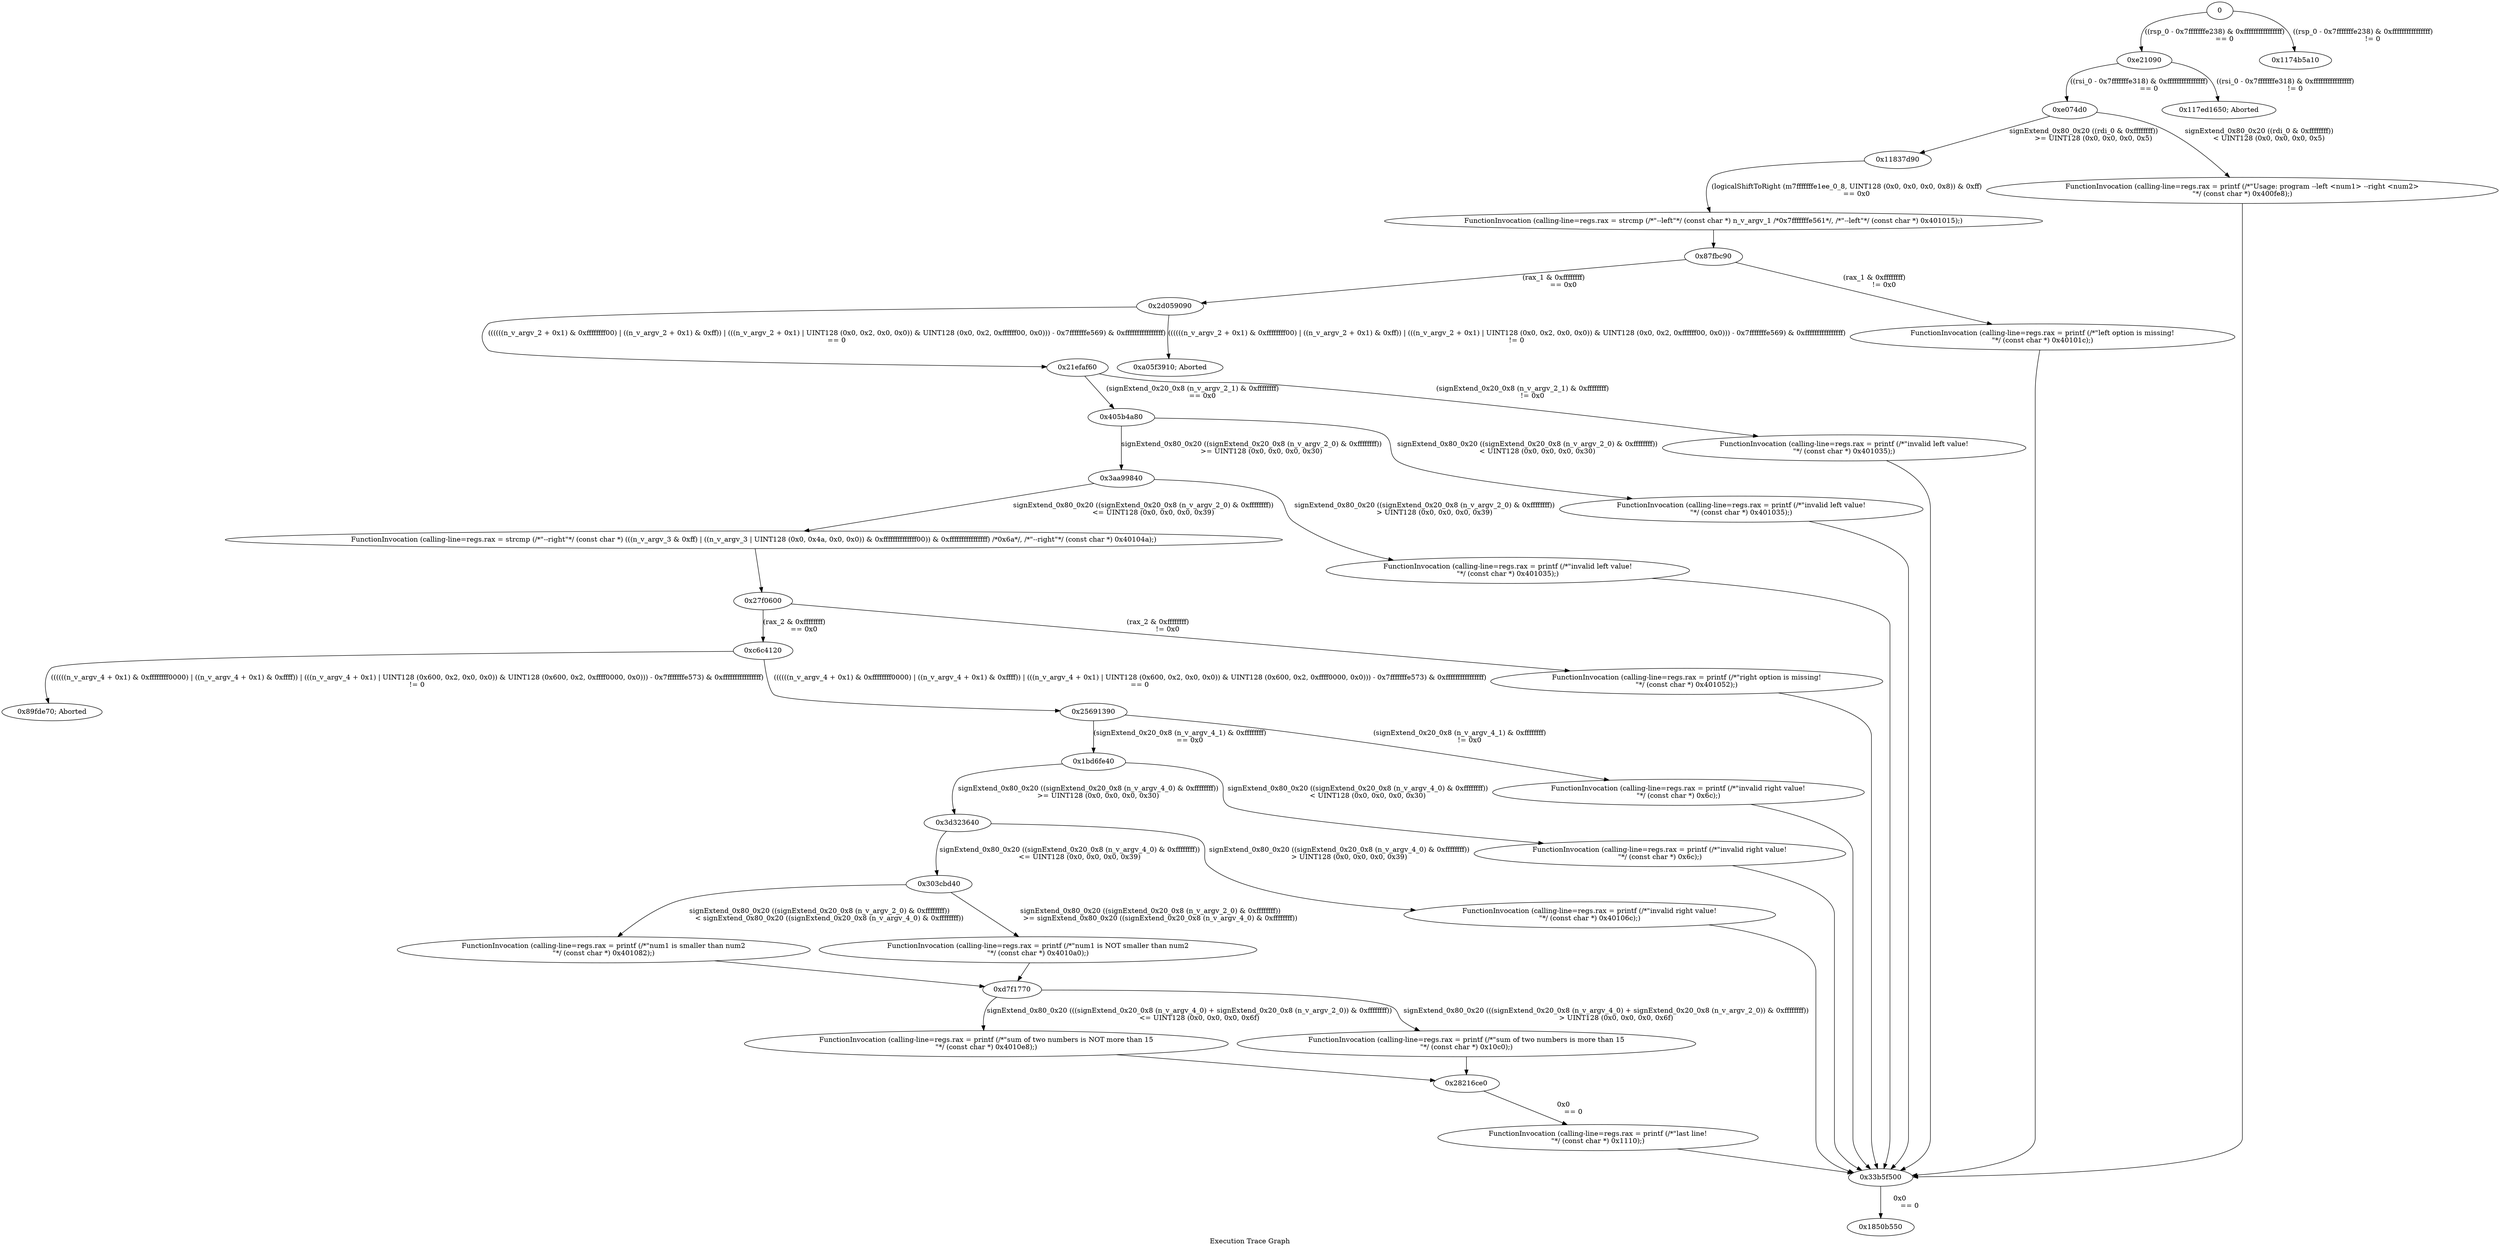 digraph "Execution Trace Graph" {
	label="Execution Trace Graph";

	Node0 [label = "0"];
	Node0xe074d0 [label = "0xe074d0"];
	Node0xe21090 [label = "0xe21090"];
	Node0x1194a10 [label = "FunctionInvocation (calling-line=regs.rax = printf (/*\"last line!\n\"*/ (const char *) 0x1110);)"];
	Node0x27f0600 [label = "0x27f0600"];
	Node0x5f76c20 [label = "FunctionInvocation (calling-line=regs.rax = printf (/*\"sum of two numbers is NOT more than 15\n\"*/ (const char *) 0x4010e8);)"];
	Node0x87fbc90 [label = "0x87fbc90"];
	Node0x89fde70 [label = "0x89fde70; Aborted"];
	Node0xc6c4120 [label = "0xc6c4120"];
	Node0xd7f1770 [label = "0xd7f1770"];
	Node0x11837d90 [label = "0x11837d90"];
	Node0x1850b550 [label = "0x1850b550"];
	Node0x1bd6fe40 [label = "0x1bd6fe40"];
	Node0x20c121f0 [label = "FunctionInvocation (calling-line=regs.rax = printf (/*\"sum of two numbers is more than 15\n\"*/ (const char *) 0x10c0);)"];
	Node0x21efaf60 [label = "0x21efaf60"];
	Node0x25691390 [label = "0x25691390"];
	Node0x28216ce0 [label = "0x28216ce0"];
	Node0x2d059090 [label = "0x2d059090"];
	Node0x303cbd40 [label = "0x303cbd40"];
	Node0x33b5f500 [label = "0x33b5f500"];
	Node0x3aa99840 [label = "0x3aa99840"];
	Node0x3d323640 [label = "0x3d323640"];
	Node0x405b4a80 [label = "0x405b4a80"];
	Node0x7d88f990 [label = "FunctionInvocation (calling-line=regs.rax = printf (/*\"num1 is smaller than num2\n\"*/ (const char *) 0x401082);)"];
	Node0x8f883b10 [label = "FunctionInvocation (calling-line=regs.rax = printf (/*\"invalid right value!\n\"*/ (const char *) 0x40106c);)"];
	Node0xa05f3910 [label = "0xa05f3910; Aborted"];
	Node0xa265cbd0 [label = "FunctionInvocation (calling-line=regs.rax = printf (/*\"right option is missing!\n\"*/ (const char *) 0x401052);)"];
	Node0xb4a4d750 [label = "FunctionInvocation (calling-line=regs.rax = printf (/*\"num1 is NOT smaller than num2\n\"*/ (const char *) 0x4010a0);)"];
	Node0xce7390b0 [label = "FunctionInvocation (calling-line=regs.rax = printf (/*\"invalid right value!\n\"*/ (const char *) 0x6c);)"];
	Node0x10188f600 [label = "FunctionInvocation (calling-line=regs.rax = printf (/*\"invalid right value!\n\"*/ (const char *) 0x6c);)"];
	Node0x1174b5a10 [label = "0x1174b5a10"];
	Node0x117ed1650 [label = "0x117ed1650; Aborted"];
	Node0x13cf24800 [label = "FunctionInvocation (calling-line=regs.rax = strcmp (/*\"--right\"*/ (const char *) (((n_v_argv_3 & 0xff) | ((n_v_argv_3 | UINT128 (0x0, 0x4a, 0x0, 0x0)) & 0xffffffffffffff00)) & 0xffffffffffffffff) /*0x6a*/, /*\"--right\"*/ (const char *) 0x40104a);)"];
	Node0x155838ed0 [label = "FunctionInvocation (calling-line=regs.rax = printf (/*\"invalid left value!\n\"*/ (const char *) 0x401035);)"];
	Node0x16802afb0 [label = "FunctionInvocation (calling-line=regs.rax = printf (/*\"left option is missing!\n\"*/ (const char *) 0x40101c);)"];
	Node0x169151690 [label = "FunctionInvocation (calling-line=regs.rax = printf (/*\"invalid left value!\n\"*/ (const char *) 0x401035);)"];
	Node0x17983e330 [label = "FunctionInvocation (calling-line=regs.rax = printf (/*\"invalid left value!\n\"*/ (const char *) 0x401035);)"];
	Node0x19b0d5d10 [label = "FunctionInvocation (calling-line=regs.rax = strcmp (/*\"--left\"*/ (const char *) n_v_argv_1 /*0x7fffffffe561*/, /*\"--left\"*/ (const char *) 0x401015);)"];
	Node0x1a60f6bf0 [label = "FunctionInvocation (calling-line=regs.rax = printf (/*\"Usage: program --left <num1> --right <num2>\n\"*/ (const char *) 0x400fe8);)"];
	Node0 -> Node0xe21090 [label = "((rsp_0 - 0x7fffffffe238) & 0xffffffffffffffff)
	 == 0"];
	Node0 -> Node0x1174b5a10 [label = "((rsp_0 - 0x7fffffffe238) & 0xffffffffffffffff)
	 != 0"];
	Node0xe21090 -> Node0xe074d0 [label = "((rsi_0 - 0x7fffffffe318) & 0xffffffffffffffff)
	 == 0"];
	Node0xe21090 -> Node0x117ed1650 [label = "((rsi_0 - 0x7fffffffe318) & 0xffffffffffffffff)
	 != 0"];
	Node0xe074d0 -> Node0x11837d90 [label = "signExtend_0x80_0x20 ((rdi_0 & 0xffffffff))
	 >= UINT128 (0x0, 0x0, 0x0, 0x5)"];
	Node0xe074d0 -> Node0x1a60f6bf0 [label = "signExtend_0x80_0x20 ((rdi_0 & 0xffffffff))
	 < UINT128 (0x0, 0x0, 0x0, 0x5)"];
	Node0x1a60f6bf0 -> Node0x33b5f500 [label = ""];
	Node0x11837d90 -> Node0x19b0d5d10 [label = "(logicalShiftToRight (m7fffffffe1ee_0_8, UINT128 (0x0, 0x0, 0x0, 0x8)) & 0xff)
	 == 0x0"];
	Node0x19b0d5d10 -> Node0x87fbc90 [label = ""];
	Node0x33b5f500 -> Node0x1850b550 [label = "0x0
	 == 0"];
	Node0x87fbc90 -> Node0x2d059090 [label = "(rax_1 & 0xffffffff)
	 == 0x0"];
	Node0x87fbc90 -> Node0x16802afb0 [label = "(rax_1 & 0xffffffff)
	 != 0x0"];
	Node0x16802afb0 -> Node0x33b5f500 [label = ""];
	Node0x2d059090 -> Node0x21efaf60 [label = "((((((n_v_argv_2 + 0x1) & 0xffffffff00) | ((n_v_argv_2 + 0x1) & 0xff)) | (((n_v_argv_2 + 0x1) | UINT128 (0x0, 0x2, 0x0, 0x0)) & UINT128 (0x0, 0x2, 0xffffff00, 0x0))) - 0x7fffffffe569) & 0xffffffffffffffff)
	 == 0"];
	Node0x2d059090 -> Node0xa05f3910 [label = "((((((n_v_argv_2 + 0x1) & 0xffffffff00) | ((n_v_argv_2 + 0x1) & 0xff)) | (((n_v_argv_2 + 0x1) | UINT128 (0x0, 0x2, 0x0, 0x0)) & UINT128 (0x0, 0x2, 0xffffff00, 0x0))) - 0x7fffffffe569) & 0xffffffffffffffff)
	 != 0"];
	Node0x21efaf60 -> Node0x405b4a80 [label = "(signExtend_0x20_0x8 (n_v_argv_2_1) & 0xffffffff)
	 == 0x0"];
	Node0x21efaf60 -> Node0x17983e330 [label = "(signExtend_0x20_0x8 (n_v_argv_2_1) & 0xffffffff)
	 != 0x0"];
	Node0x17983e330 -> Node0x33b5f500 [label = ""];
	Node0x405b4a80 -> Node0x3aa99840 [label = "signExtend_0x80_0x20 ((signExtend_0x20_0x8 (n_v_argv_2_0) & 0xffffffff))
	 >= UINT128 (0x0, 0x0, 0x0, 0x30)"];
	Node0x405b4a80 -> Node0x169151690 [label = "signExtend_0x80_0x20 ((signExtend_0x20_0x8 (n_v_argv_2_0) & 0xffffffff))
	 < UINT128 (0x0, 0x0, 0x0, 0x30)"];
	Node0x169151690 -> Node0x33b5f500 [label = ""];
	Node0x3aa99840 -> Node0x13cf24800 [label = "signExtend_0x80_0x20 ((signExtend_0x20_0x8 (n_v_argv_2_0) & 0xffffffff))
	 <= UINT128 (0x0, 0x0, 0x0, 0x39)"];
	Node0x13cf24800 -> Node0x27f0600 [label = ""];
	Node0x3aa99840 -> Node0x155838ed0 [label = "signExtend_0x80_0x20 ((signExtend_0x20_0x8 (n_v_argv_2_0) & 0xffffffff))
	 > UINT128 (0x0, 0x0, 0x0, 0x39)"];
	Node0x155838ed0 -> Node0x33b5f500 [label = ""];
	Node0x27f0600 -> Node0xc6c4120 [label = "(rax_2 & 0xffffffff)
	 == 0x0"];
	Node0x27f0600 -> Node0xa265cbd0 [label = "(rax_2 & 0xffffffff)
	 != 0x0"];
	Node0xa265cbd0 -> Node0x33b5f500 [label = ""];
	Node0xc6c4120 -> Node0x25691390 [label = "((((((n_v_argv_4 + 0x1) & 0xffffffff0000) | ((n_v_argv_4 + 0x1) & 0xffff)) | (((n_v_argv_4 + 0x1) | UINT128 (0x600, 0x2, 0x0, 0x0)) & UINT128 (0x600, 0x2, 0xffff0000, 0x0))) - 0x7fffffffe573) & 0xffffffffffffffff)
	 == 0"];
	Node0xc6c4120 -> Node0x89fde70 [label = "((((((n_v_argv_4 + 0x1) & 0xffffffff0000) | ((n_v_argv_4 + 0x1) & 0xffff)) | (((n_v_argv_4 + 0x1) | UINT128 (0x600, 0x2, 0x0, 0x0)) & UINT128 (0x600, 0x2, 0xffff0000, 0x0))) - 0x7fffffffe573) & 0xffffffffffffffff)
	 != 0"];
	Node0x25691390 -> Node0x1bd6fe40 [label = "(signExtend_0x20_0x8 (n_v_argv_4_1) & 0xffffffff)
	 == 0x0"];
	Node0x25691390 -> Node0x10188f600 [label = "(signExtend_0x20_0x8 (n_v_argv_4_1) & 0xffffffff)
	 != 0x0"];
	Node0x10188f600 -> Node0x33b5f500 [label = ""];
	Node0x1bd6fe40 -> Node0x3d323640 [label = "signExtend_0x80_0x20 ((signExtend_0x20_0x8 (n_v_argv_4_0) & 0xffffffff))
	 >= UINT128 (0x0, 0x0, 0x0, 0x30)"];
	Node0x1bd6fe40 -> Node0xce7390b0 [label = "signExtend_0x80_0x20 ((signExtend_0x20_0x8 (n_v_argv_4_0) & 0xffffffff))
	 < UINT128 (0x0, 0x0, 0x0, 0x30)"];
	Node0xce7390b0 -> Node0x33b5f500 [label = ""];
	Node0x3d323640 -> Node0x303cbd40 [label = "signExtend_0x80_0x20 ((signExtend_0x20_0x8 (n_v_argv_4_0) & 0xffffffff))
	 <= UINT128 (0x0, 0x0, 0x0, 0x39)"];
	Node0x3d323640 -> Node0x8f883b10 [label = "signExtend_0x80_0x20 ((signExtend_0x20_0x8 (n_v_argv_4_0) & 0xffffffff))
	 > UINT128 (0x0, 0x0, 0x0, 0x39)"];
	Node0x8f883b10 -> Node0x33b5f500 [label = ""];
	Node0x303cbd40 -> Node0x7d88f990 [label = "signExtend_0x80_0x20 ((signExtend_0x20_0x8 (n_v_argv_2_0) & 0xffffffff))
	 < signExtend_0x80_0x20 ((signExtend_0x20_0x8 (n_v_argv_4_0) & 0xffffffff))"];
	Node0x7d88f990 -> Node0xd7f1770 [label = ""];
	Node0x303cbd40 -> Node0xb4a4d750 [label = "signExtend_0x80_0x20 ((signExtend_0x20_0x8 (n_v_argv_2_0) & 0xffffffff))
	 >= signExtend_0x80_0x20 ((signExtend_0x20_0x8 (n_v_argv_4_0) & 0xffffffff))"];
	Node0xb4a4d750 -> Node0xd7f1770 [label = ""];
	Node0xd7f1770 -> Node0x5f76c20 [label = "signExtend_0x80_0x20 (((signExtend_0x20_0x8 (n_v_argv_4_0) + signExtend_0x20_0x8 (n_v_argv_2_0)) & 0xffffffff))
	 <= UINT128 (0x0, 0x0, 0x0, 0x6f)"];
	Node0x5f76c20 -> Node0x28216ce0 [label = ""];
	Node0xd7f1770 -> Node0x20c121f0 [label = "signExtend_0x80_0x20 (((signExtend_0x20_0x8 (n_v_argv_4_0) + signExtend_0x20_0x8 (n_v_argv_2_0)) & 0xffffffff))
	 > UINT128 (0x0, 0x0, 0x0, 0x6f)"];
	Node0x20c121f0 -> Node0x28216ce0 [label = ""];
	Node0x28216ce0 -> Node0x1194a10 [label = "0x0
	 == 0"];
	Node0x1194a10 -> Node0x33b5f500 [label = ""];
}
